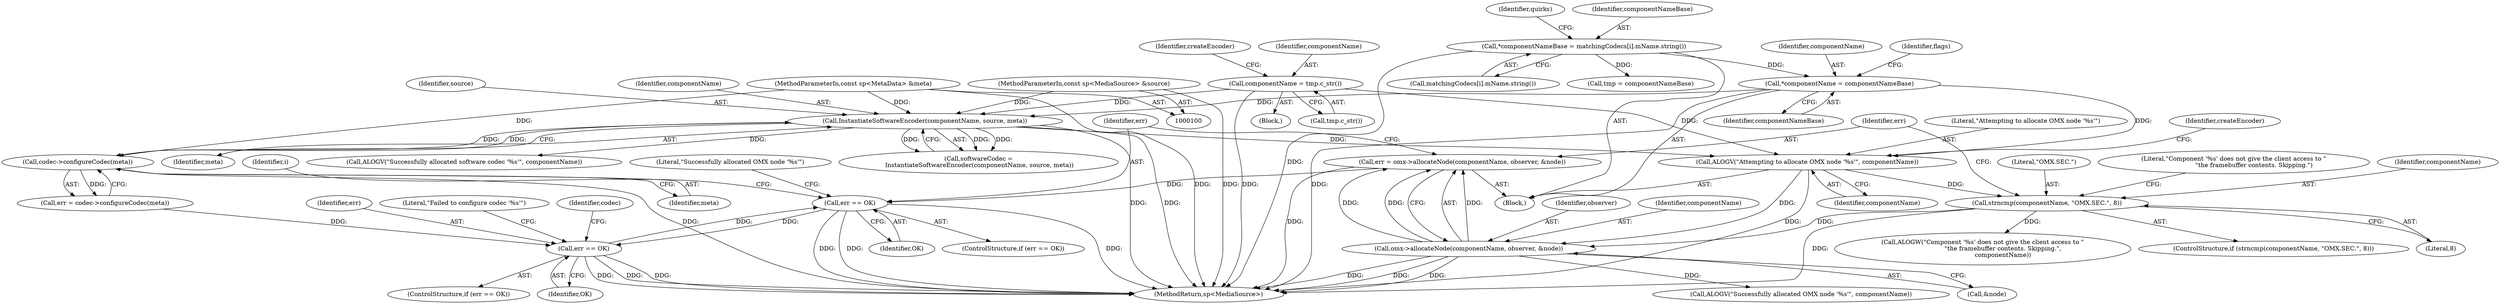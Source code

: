 digraph "1_Android_0bb5ced60304da7f61478ffd359e7ba65d72f181_0@API" {
"1000248" [label="(Call,err = omx->allocateNode(componentName, observer, &node))"];
"1000250" [label="(Call,omx->allocateNode(componentName, observer, &node))"];
"1000238" [label="(Call,strncmp(componentName, \"OMX.SEC.\", 8))"];
"1000222" [label="(Call,ALOGV(\"Attempting to allocate OMX node '%s'\", componentName))"];
"1000185" [label="(Call,*componentName = componentNameBase)"];
"1000173" [label="(Call,*componentNameBase = matchingCodecs[i].mName.string())"];
"1000208" [label="(Call,InstantiateSoftwareEncoder(componentName, source, meta))"];
"1000199" [label="(Call,componentName = tmp.c_str())"];
"1000104" [label="(MethodParameterIn,const sp<MediaSource> &source)"];
"1000272" [label="(Call,codec->configureCodec(meta))"];
"1000102" [label="(MethodParameterIn,const sp<MetaData> &meta)"];
"1000256" [label="(Call,err == OK)"];
"1000275" [label="(Call,err == OK)"];
"1000175" [label="(Call,matchingCodecs[i].mName.string())"];
"1000250" [label="(Call,omx->allocateNode(componentName, observer, &node))"];
"1000224" [label="(Identifier,componentName)"];
"1000243" [label="(Call,ALOGW(\"Component '%s' does not give the client access to \"\n                     \"the framebuffer contents. Skipping.\",\n                     componentName))"];
"1000258" [label="(Identifier,OK)"];
"1000186" [label="(Identifier,componentName)"];
"1000257" [label="(Identifier,err)"];
"1000191" [label="(Identifier,flags)"];
"1000273" [label="(Identifier,meta)"];
"1000223" [label="(Literal,\"Attempting to allocate OMX node '%s'\")"];
"1000252" [label="(Identifier,observer)"];
"1000256" [label="(Call,err == OK)"];
"1000194" [label="(Call,tmp = componentNameBase)"];
"1000270" [label="(Call,err = codec->configureCodec(meta))"];
"1000249" [label="(Identifier,err)"];
"1000222" [label="(Call,ALOGV(\"Attempting to allocate OMX node '%s'\", componentName))"];
"1000206" [label="(Call,softwareCodec =\n InstantiateSoftwareEncoder(componentName, source, meta))"];
"1000104" [label="(MethodParameterIn,const sp<MediaSource> &source)"];
"1000248" [label="(Call,err = omx->allocateNode(componentName, observer, &node))"];
"1000277" [label="(Identifier,OK)"];
"1000171" [label="(Block,)"];
"1000210" [label="(Identifier,source)"];
"1000286" [label="(MethodReturn,sp<MediaSource>)"];
"1000251" [label="(Identifier,componentName)"];
"1000203" [label="(Identifier,createEncoder)"];
"1000200" [label="(Identifier,componentName)"];
"1000211" [label="(Identifier,meta)"];
"1000237" [label="(ControlStructure,if (strncmp(componentName, \"OMX.SEC.\", 8)))"];
"1000178" [label="(Identifier,quirks)"];
"1000217" [label="(Call,ALOGV(\"Successfully allocated software codec '%s'\", componentName))"];
"1000240" [label="(Literal,\"OMX.SEC.\")"];
"1000187" [label="(Identifier,componentNameBase)"];
"1000255" [label="(ControlStructure,if (err == OK))"];
"1000102" [label="(MethodParameterIn,const sp<MetaData> &meta)"];
"1000228" [label="(Identifier,createEncoder)"];
"1000275" [label="(Call,err == OK)"];
"1000282" [label="(Literal,\"Failed to configure codec '%s'\")"];
"1000244" [label="(Literal,\"Component '%s' does not give the client access to \"\n                     \"the framebuffer contents. Skipping.\")"];
"1000241" [label="(Literal,8)"];
"1000253" [label="(Call,&node)"];
"1000238" [label="(Call,strncmp(componentName, \"OMX.SEC.\", 8))"];
"1000272" [label="(Call,codec->configureCodec(meta))"];
"1000201" [label="(Call,tmp.c_str())"];
"1000274" [label="(ControlStructure,if (err == OK))"];
"1000280" [label="(Identifier,codec)"];
"1000174" [label="(Identifier,componentNameBase)"];
"1000260" [label="(Call,ALOGV(\"Successfully allocated OMX node '%s'\", componentName))"];
"1000261" [label="(Literal,\"Successfully allocated OMX node '%s'\")"];
"1000170" [label="(Identifier,i)"];
"1000173" [label="(Call,*componentNameBase = matchingCodecs[i].mName.string())"];
"1000276" [label="(Identifier,err)"];
"1000209" [label="(Identifier,componentName)"];
"1000185" [label="(Call,*componentName = componentNameBase)"];
"1000208" [label="(Call,InstantiateSoftwareEncoder(componentName, source, meta))"];
"1000199" [label="(Call,componentName = tmp.c_str())"];
"1000193" [label="(Block,)"];
"1000239" [label="(Identifier,componentName)"];
"1000248" -> "1000171"  [label="AST: "];
"1000248" -> "1000250"  [label="CFG: "];
"1000249" -> "1000248"  [label="AST: "];
"1000250" -> "1000248"  [label="AST: "];
"1000257" -> "1000248"  [label="CFG: "];
"1000248" -> "1000286"  [label="DDG: "];
"1000250" -> "1000248"  [label="DDG: "];
"1000250" -> "1000248"  [label="DDG: "];
"1000250" -> "1000248"  [label="DDG: "];
"1000248" -> "1000256"  [label="DDG: "];
"1000250" -> "1000253"  [label="CFG: "];
"1000251" -> "1000250"  [label="AST: "];
"1000252" -> "1000250"  [label="AST: "];
"1000253" -> "1000250"  [label="AST: "];
"1000250" -> "1000286"  [label="DDG: "];
"1000250" -> "1000286"  [label="DDG: "];
"1000250" -> "1000286"  [label="DDG: "];
"1000238" -> "1000250"  [label="DDG: "];
"1000222" -> "1000250"  [label="DDG: "];
"1000250" -> "1000260"  [label="DDG: "];
"1000238" -> "1000237"  [label="AST: "];
"1000238" -> "1000241"  [label="CFG: "];
"1000239" -> "1000238"  [label="AST: "];
"1000240" -> "1000238"  [label="AST: "];
"1000241" -> "1000238"  [label="AST: "];
"1000244" -> "1000238"  [label="CFG: "];
"1000249" -> "1000238"  [label="CFG: "];
"1000238" -> "1000286"  [label="DDG: "];
"1000222" -> "1000238"  [label="DDG: "];
"1000238" -> "1000243"  [label="DDG: "];
"1000222" -> "1000171"  [label="AST: "];
"1000222" -> "1000224"  [label="CFG: "];
"1000223" -> "1000222"  [label="AST: "];
"1000224" -> "1000222"  [label="AST: "];
"1000228" -> "1000222"  [label="CFG: "];
"1000222" -> "1000286"  [label="DDG: "];
"1000185" -> "1000222"  [label="DDG: "];
"1000208" -> "1000222"  [label="DDG: "];
"1000199" -> "1000222"  [label="DDG: "];
"1000185" -> "1000171"  [label="AST: "];
"1000185" -> "1000187"  [label="CFG: "];
"1000186" -> "1000185"  [label="AST: "];
"1000187" -> "1000185"  [label="AST: "];
"1000191" -> "1000185"  [label="CFG: "];
"1000185" -> "1000286"  [label="DDG: "];
"1000173" -> "1000185"  [label="DDG: "];
"1000185" -> "1000208"  [label="DDG: "];
"1000173" -> "1000171"  [label="AST: "];
"1000173" -> "1000175"  [label="CFG: "];
"1000174" -> "1000173"  [label="AST: "];
"1000175" -> "1000173"  [label="AST: "];
"1000178" -> "1000173"  [label="CFG: "];
"1000173" -> "1000286"  [label="DDG: "];
"1000173" -> "1000194"  [label="DDG: "];
"1000208" -> "1000206"  [label="AST: "];
"1000208" -> "1000211"  [label="CFG: "];
"1000209" -> "1000208"  [label="AST: "];
"1000210" -> "1000208"  [label="AST: "];
"1000211" -> "1000208"  [label="AST: "];
"1000206" -> "1000208"  [label="CFG: "];
"1000208" -> "1000286"  [label="DDG: "];
"1000208" -> "1000286"  [label="DDG: "];
"1000208" -> "1000206"  [label="DDG: "];
"1000208" -> "1000206"  [label="DDG: "];
"1000208" -> "1000206"  [label="DDG: "];
"1000199" -> "1000208"  [label="DDG: "];
"1000104" -> "1000208"  [label="DDG: "];
"1000272" -> "1000208"  [label="DDG: "];
"1000102" -> "1000208"  [label="DDG: "];
"1000208" -> "1000217"  [label="DDG: "];
"1000208" -> "1000272"  [label="DDG: "];
"1000199" -> "1000193"  [label="AST: "];
"1000199" -> "1000201"  [label="CFG: "];
"1000200" -> "1000199"  [label="AST: "];
"1000201" -> "1000199"  [label="AST: "];
"1000203" -> "1000199"  [label="CFG: "];
"1000199" -> "1000286"  [label="DDG: "];
"1000104" -> "1000100"  [label="AST: "];
"1000104" -> "1000286"  [label="DDG: "];
"1000272" -> "1000270"  [label="AST: "];
"1000272" -> "1000273"  [label="CFG: "];
"1000273" -> "1000272"  [label="AST: "];
"1000270" -> "1000272"  [label="CFG: "];
"1000272" -> "1000286"  [label="DDG: "];
"1000272" -> "1000270"  [label="DDG: "];
"1000102" -> "1000272"  [label="DDG: "];
"1000102" -> "1000100"  [label="AST: "];
"1000102" -> "1000286"  [label="DDG: "];
"1000256" -> "1000255"  [label="AST: "];
"1000256" -> "1000258"  [label="CFG: "];
"1000257" -> "1000256"  [label="AST: "];
"1000258" -> "1000256"  [label="AST: "];
"1000261" -> "1000256"  [label="CFG: "];
"1000170" -> "1000256"  [label="CFG: "];
"1000256" -> "1000286"  [label="DDG: "];
"1000256" -> "1000286"  [label="DDG: "];
"1000256" -> "1000286"  [label="DDG: "];
"1000275" -> "1000256"  [label="DDG: "];
"1000256" -> "1000275"  [label="DDG: "];
"1000275" -> "1000274"  [label="AST: "];
"1000275" -> "1000277"  [label="CFG: "];
"1000276" -> "1000275"  [label="AST: "];
"1000277" -> "1000275"  [label="AST: "];
"1000280" -> "1000275"  [label="CFG: "];
"1000282" -> "1000275"  [label="CFG: "];
"1000275" -> "1000286"  [label="DDG: "];
"1000275" -> "1000286"  [label="DDG: "];
"1000275" -> "1000286"  [label="DDG: "];
"1000270" -> "1000275"  [label="DDG: "];
}
